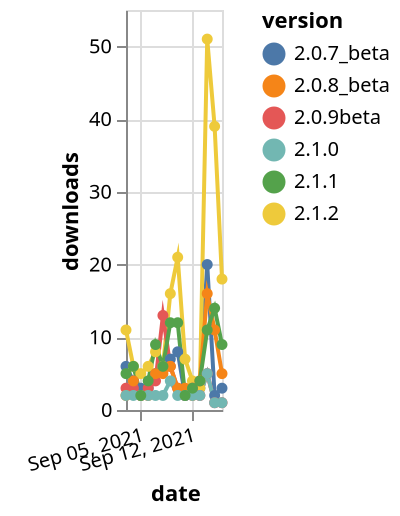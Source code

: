 {"$schema": "https://vega.github.io/schema/vega-lite/v5.json", "description": "A simple bar chart with embedded data.", "data": {"values": [{"date": "2021-09-03", "total": 6004, "delta": 6, "version": "2.0.7_beta"}, {"date": "2021-09-04", "total": 6008, "delta": 4, "version": "2.0.7_beta"}, {"date": "2021-09-05", "total": 6011, "delta": 3, "version": "2.0.7_beta"}, {"date": "2021-09-06", "total": 6014, "delta": 3, "version": "2.0.7_beta"}, {"date": "2021-09-07", "total": 6019, "delta": 5, "version": "2.0.7_beta"}, {"date": "2021-09-08", "total": 6025, "delta": 6, "version": "2.0.7_beta"}, {"date": "2021-09-09", "total": 6032, "delta": 7, "version": "2.0.7_beta"}, {"date": "2021-09-10", "total": 6040, "delta": 8, "version": "2.0.7_beta"}, {"date": "2021-09-11", "total": 6042, "delta": 2, "version": "2.0.7_beta"}, {"date": "2021-09-12", "total": 6045, "delta": 3, "version": "2.0.7_beta"}, {"date": "2021-09-13", "total": 6048, "delta": 3, "version": "2.0.7_beta"}, {"date": "2021-09-14", "total": 6068, "delta": 20, "version": "2.0.7_beta"}, {"date": "2021-09-15", "total": 6070, "delta": 2, "version": "2.0.7_beta"}, {"date": "2021-09-16", "total": 6073, "delta": 3, "version": "2.0.7_beta"}, {"date": "2021-09-03", "total": 1228, "delta": 11, "version": "2.1.2"}, {"date": "2021-09-04", "total": 1234, "delta": 6, "version": "2.1.2"}, {"date": "2021-09-05", "total": 1239, "delta": 5, "version": "2.1.2"}, {"date": "2021-09-06", "total": 1245, "delta": 6, "version": "2.1.2"}, {"date": "2021-09-07", "total": 1253, "delta": 8, "version": "2.1.2"}, {"date": "2021-09-08", "total": 1259, "delta": 6, "version": "2.1.2"}, {"date": "2021-09-09", "total": 1275, "delta": 16, "version": "2.1.2"}, {"date": "2021-09-10", "total": 1296, "delta": 21, "version": "2.1.2"}, {"date": "2021-09-11", "total": 1303, "delta": 7, "version": "2.1.2"}, {"date": "2021-09-12", "total": 1307, "delta": 4, "version": "2.1.2"}, {"date": "2021-09-13", "total": 1310, "delta": 3, "version": "2.1.2"}, {"date": "2021-09-14", "total": 1361, "delta": 51, "version": "2.1.2"}, {"date": "2021-09-15", "total": 1400, "delta": 39, "version": "2.1.2"}, {"date": "2021-09-16", "total": 1418, "delta": 18, "version": "2.1.2"}, {"date": "2021-09-03", "total": 5431, "delta": 3, "version": "2.0.9beta"}, {"date": "2021-09-04", "total": 5434, "delta": 3, "version": "2.0.9beta"}, {"date": "2021-09-05", "total": 5436, "delta": 2, "version": "2.0.9beta"}, {"date": "2021-09-06", "total": 5439, "delta": 3, "version": "2.0.9beta"}, {"date": "2021-09-07", "total": 5443, "delta": 4, "version": "2.0.9beta"}, {"date": "2021-09-08", "total": 5456, "delta": 13, "version": "2.0.9beta"}, {"date": "2021-09-09", "total": 5462, "delta": 6, "version": "2.0.9beta"}, {"date": "2021-09-10", "total": 5465, "delta": 3, "version": "2.0.9beta"}, {"date": "2021-09-11", "total": 5467, "delta": 2, "version": "2.0.9beta"}, {"date": "2021-09-12", "total": 5470, "delta": 3, "version": "2.0.9beta"}, {"date": "2021-09-13", "total": 5472, "delta": 2, "version": "2.0.9beta"}, {"date": "2021-09-14", "total": 5477, "delta": 5, "version": "2.0.9beta"}, {"date": "2021-09-15", "total": 5478, "delta": 1, "version": "2.0.9beta"}, {"date": "2021-09-16", "total": 5479, "delta": 1, "version": "2.0.9beta"}, {"date": "2021-09-03", "total": 6415, "delta": 2, "version": "2.0.8_beta"}, {"date": "2021-09-04", "total": 6419, "delta": 4, "version": "2.0.8_beta"}, {"date": "2021-09-05", "total": 6421, "delta": 2, "version": "2.0.8_beta"}, {"date": "2021-09-06", "total": 6423, "delta": 2, "version": "2.0.8_beta"}, {"date": "2021-09-07", "total": 6428, "delta": 5, "version": "2.0.8_beta"}, {"date": "2021-09-08", "total": 6433, "delta": 5, "version": "2.0.8_beta"}, {"date": "2021-09-09", "total": 6439, "delta": 6, "version": "2.0.8_beta"}, {"date": "2021-09-10", "total": 6442, "delta": 3, "version": "2.0.8_beta"}, {"date": "2021-09-11", "total": 6445, "delta": 3, "version": "2.0.8_beta"}, {"date": "2021-09-12", "total": 6447, "delta": 2, "version": "2.0.8_beta"}, {"date": "2021-09-13", "total": 6451, "delta": 4, "version": "2.0.8_beta"}, {"date": "2021-09-14", "total": 6467, "delta": 16, "version": "2.0.8_beta"}, {"date": "2021-09-15", "total": 6478, "delta": 11, "version": "2.0.8_beta"}, {"date": "2021-09-16", "total": 6483, "delta": 5, "version": "2.0.8_beta"}, {"date": "2021-09-03", "total": 936, "delta": 2, "version": "2.1.0"}, {"date": "2021-09-04", "total": 938, "delta": 2, "version": "2.1.0"}, {"date": "2021-09-05", "total": 940, "delta": 2, "version": "2.1.0"}, {"date": "2021-09-06", "total": 942, "delta": 2, "version": "2.1.0"}, {"date": "2021-09-07", "total": 944, "delta": 2, "version": "2.1.0"}, {"date": "2021-09-08", "total": 946, "delta": 2, "version": "2.1.0"}, {"date": "2021-09-09", "total": 950, "delta": 4, "version": "2.1.0"}, {"date": "2021-09-10", "total": 952, "delta": 2, "version": "2.1.0"}, {"date": "2021-09-11", "total": 954, "delta": 2, "version": "2.1.0"}, {"date": "2021-09-12", "total": 956, "delta": 2, "version": "2.1.0"}, {"date": "2021-09-13", "total": 958, "delta": 2, "version": "2.1.0"}, {"date": "2021-09-14", "total": 963, "delta": 5, "version": "2.1.0"}, {"date": "2021-09-15", "total": 964, "delta": 1, "version": "2.1.0"}, {"date": "2021-09-16", "total": 965, "delta": 1, "version": "2.1.0"}, {"date": "2021-09-03", "total": 3200, "delta": 5, "version": "2.1.1"}, {"date": "2021-09-04", "total": 3206, "delta": 6, "version": "2.1.1"}, {"date": "2021-09-05", "total": 3208, "delta": 2, "version": "2.1.1"}, {"date": "2021-09-06", "total": 3212, "delta": 4, "version": "2.1.1"}, {"date": "2021-09-07", "total": 3221, "delta": 9, "version": "2.1.1"}, {"date": "2021-09-08", "total": 3227, "delta": 6, "version": "2.1.1"}, {"date": "2021-09-09", "total": 3239, "delta": 12, "version": "2.1.1"}, {"date": "2021-09-10", "total": 3251, "delta": 12, "version": "2.1.1"}, {"date": "2021-09-11", "total": 3253, "delta": 2, "version": "2.1.1"}, {"date": "2021-09-12", "total": 3256, "delta": 3, "version": "2.1.1"}, {"date": "2021-09-13", "total": 3260, "delta": 4, "version": "2.1.1"}, {"date": "2021-09-14", "total": 3271, "delta": 11, "version": "2.1.1"}, {"date": "2021-09-15", "total": 3285, "delta": 14, "version": "2.1.1"}, {"date": "2021-09-16", "total": 3294, "delta": 9, "version": "2.1.1"}]}, "width": "container", "mark": {"type": "line", "point": {"filled": true}}, "encoding": {"x": {"field": "date", "type": "temporal", "timeUnit": "yearmonthdate", "title": "date", "axis": {"labelAngle": -15}}, "y": {"field": "delta", "type": "quantitative", "title": "downloads"}, "color": {"field": "version", "type": "nominal"}, "tooltip": {"field": "delta"}}}